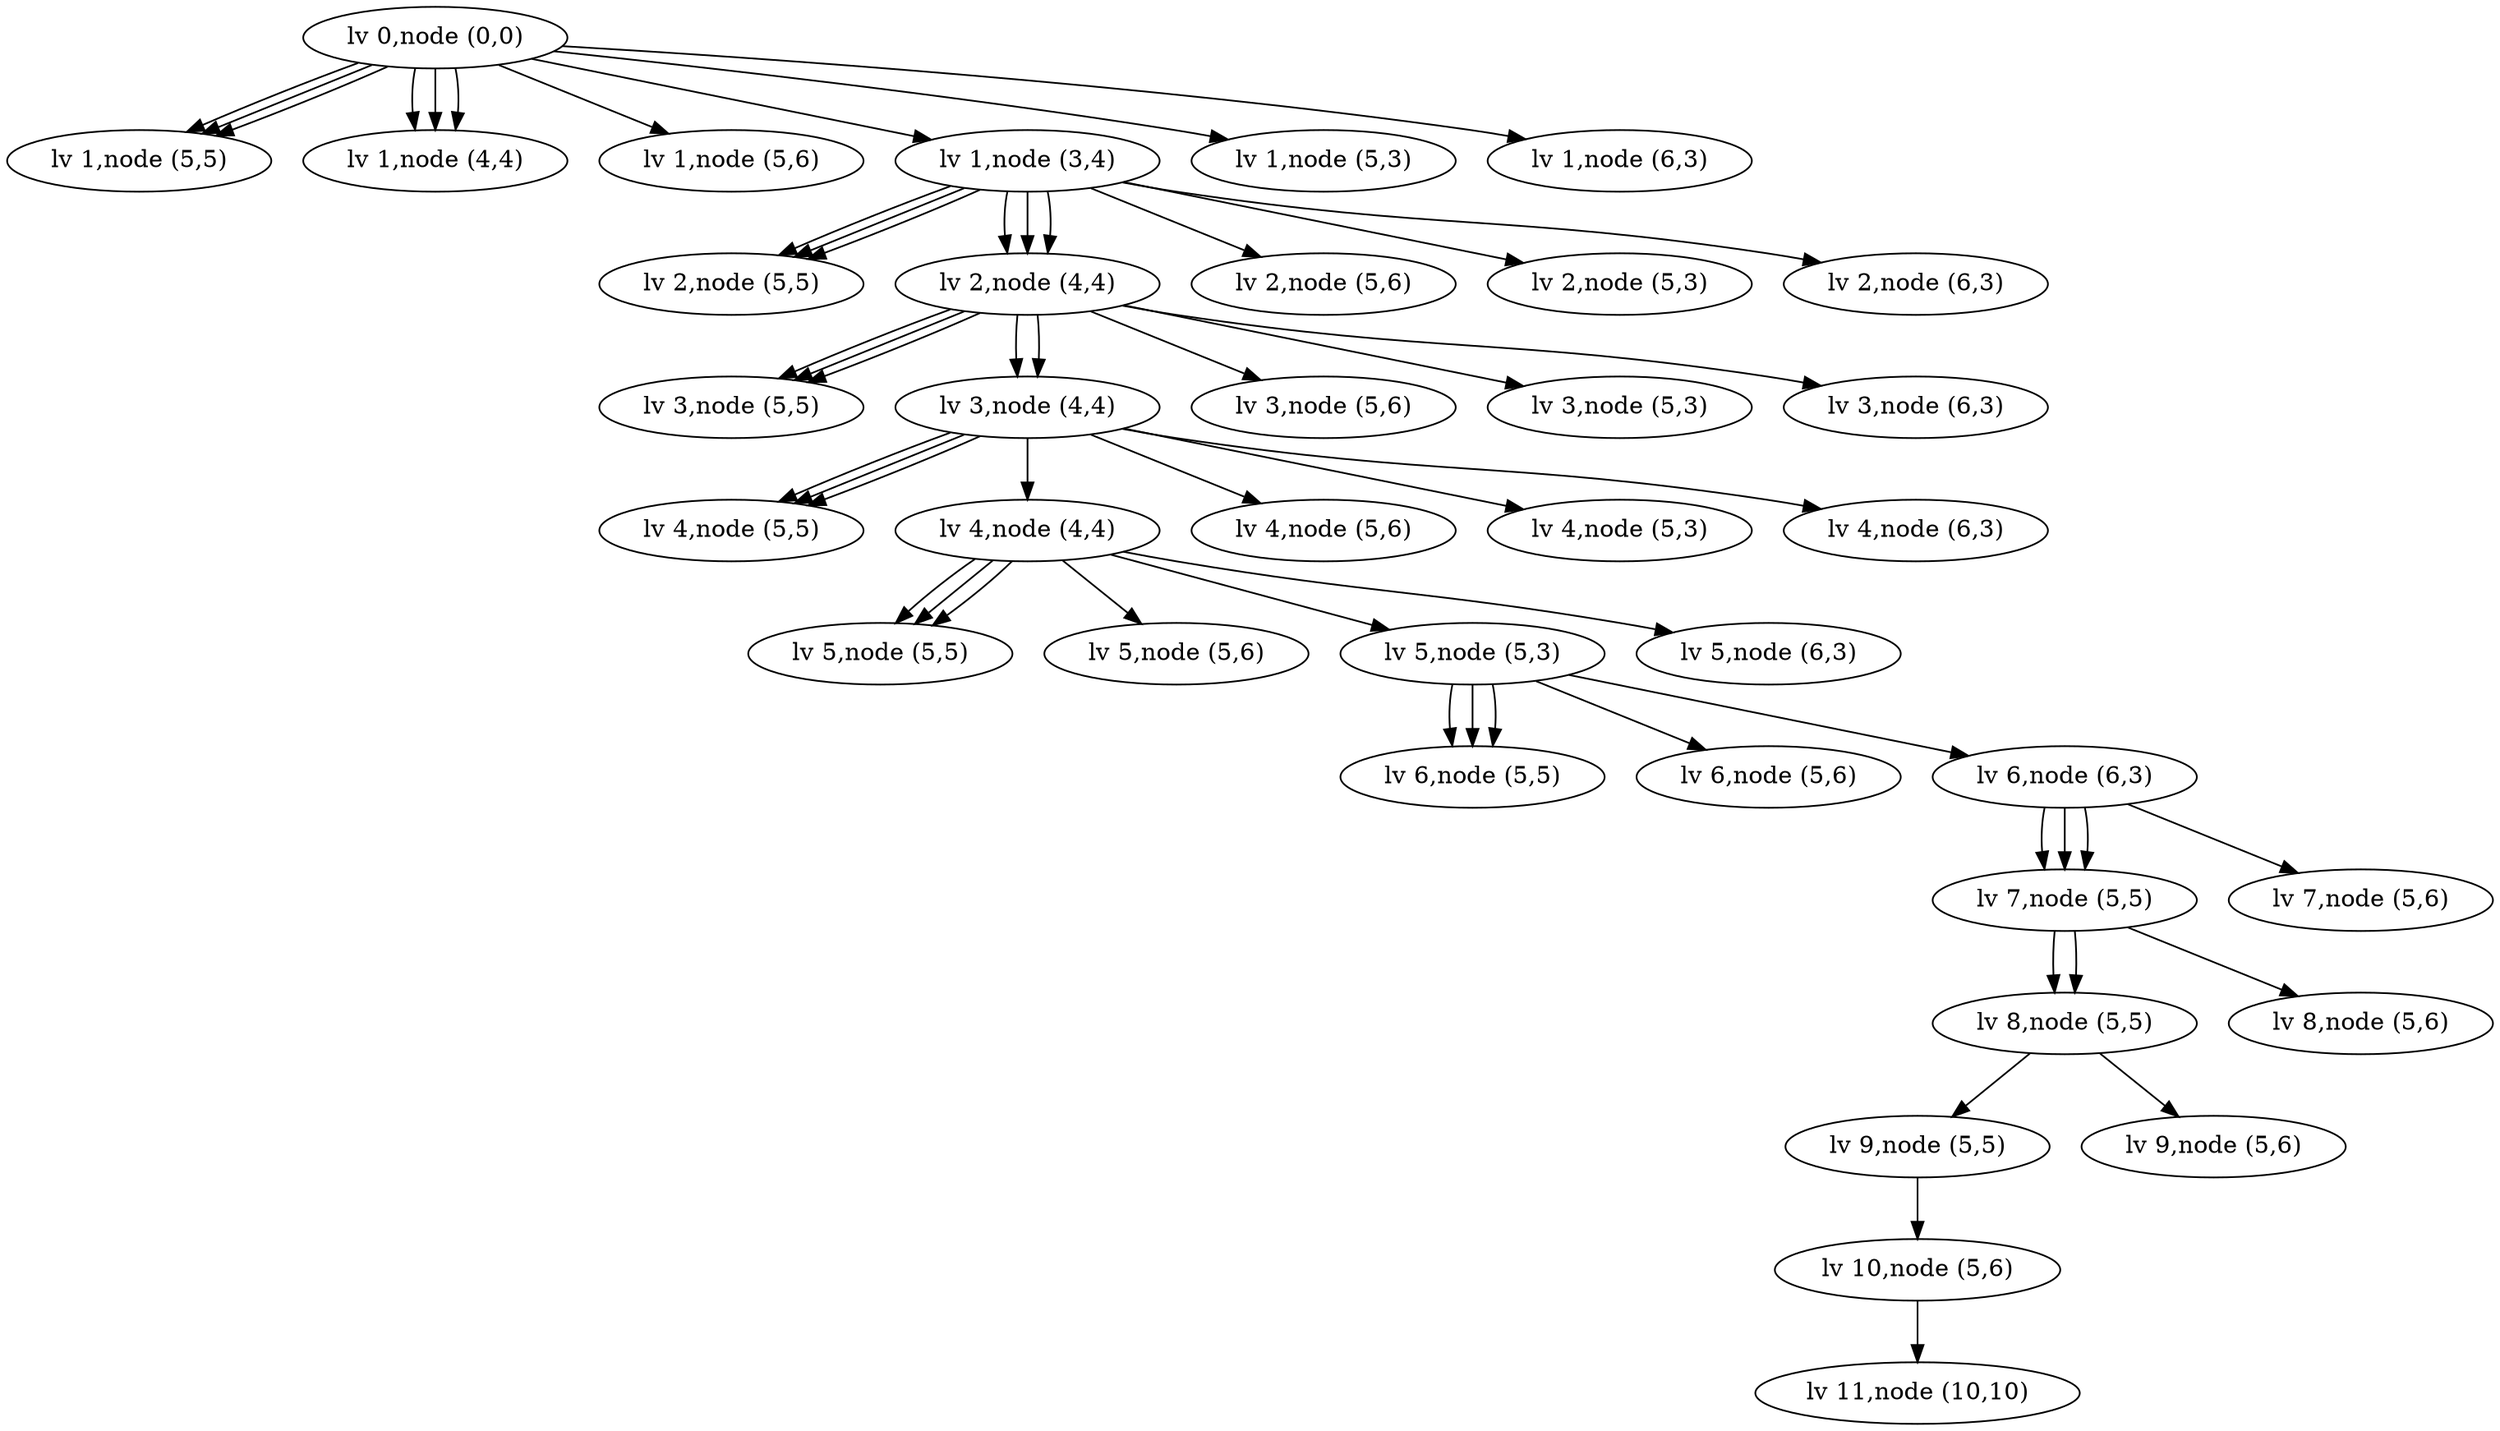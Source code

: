 digraph {
	"lv 0,node (0,0)" -> "lv 1,node (5,5)"
	"lv 0,node (0,0)" -> "lv 1,node (4,4)"
	"lv 0,node (0,0)" -> "lv 1,node (4,4)"
	"lv 0,node (0,0)" -> "lv 1,node (5,6)"
	"lv 0,node (0,0)" -> "lv 1,node (5,5)"
	"lv 0,node (0,0)" -> "lv 1,node (4,4)"
	"lv 0,node (0,0)" -> "lv 1,node (5,5)"
	"lv 0,node (0,0)" -> "lv 1,node (3,4)"
	"lv 0,node (0,0)" -> "lv 1,node (5,3)"
	"lv 0,node (0,0)" -> "lv 1,node (6,3)"
	"lv 1,node (3,4)" -> "lv 2,node (5,5)"
	"lv 1,node (3,4)" -> "lv 2,node (4,4)"
	"lv 1,node (3,4)" -> "lv 2,node (4,4)"
	"lv 1,node (3,4)" -> "lv 2,node (5,6)"
	"lv 1,node (3,4)" -> "lv 2,node (5,5)"
	"lv 1,node (3,4)" -> "lv 2,node (4,4)"
	"lv 1,node (3,4)" -> "lv 2,node (5,5)"
	"lv 1,node (3,4)" -> "lv 2,node (5,3)"
	"lv 1,node (3,4)" -> "lv 2,node (6,3)"
	"lv 2,node (4,4)" -> "lv 3,node (5,5)"
	"lv 2,node (4,4)" -> "lv 3,node (4,4)"
	"lv 2,node (4,4)" -> "lv 3,node (4,4)"
	"lv 2,node (4,4)" -> "lv 3,node (5,6)"
	"lv 2,node (4,4)" -> "lv 3,node (5,5)"
	"lv 2,node (4,4)" -> "lv 3,node (5,5)"
	"lv 2,node (4,4)" -> "lv 3,node (5,3)"
	"lv 2,node (4,4)" -> "lv 3,node (6,3)"
	"lv 3,node (4,4)" -> "lv 4,node (5,5)"
	"lv 3,node (4,4)" -> "lv 4,node (4,4)"
	"lv 3,node (4,4)" -> "lv 4,node (5,6)"
	"lv 3,node (4,4)" -> "lv 4,node (5,5)"
	"lv 3,node (4,4)" -> "lv 4,node (5,5)"
	"lv 3,node (4,4)" -> "lv 4,node (5,3)"
	"lv 3,node (4,4)" -> "lv 4,node (6,3)"
	"lv 4,node (4,4)" -> "lv 5,node (5,5)"
	"lv 4,node (4,4)" -> "lv 5,node (5,6)"
	"lv 4,node (4,4)" -> "lv 5,node (5,5)"
	"lv 4,node (4,4)" -> "lv 5,node (5,5)"
	"lv 4,node (4,4)" -> "lv 5,node (5,3)"
	"lv 4,node (4,4)" -> "lv 5,node (6,3)"
	"lv 5,node (5,3)" -> "lv 6,node (5,5)"
	"lv 5,node (5,3)" -> "lv 6,node (5,6)"
	"lv 5,node (5,3)" -> "lv 6,node (5,5)"
	"lv 5,node (5,3)" -> "lv 6,node (5,5)"
	"lv 5,node (5,3)" -> "lv 6,node (6,3)"
	"lv 6,node (6,3)" -> "lv 7,node (5,5)"
	"lv 6,node (6,3)" -> "lv 7,node (5,6)"
	"lv 6,node (6,3)" -> "lv 7,node (5,5)"
	"lv 6,node (6,3)" -> "lv 7,node (5,5)"
	"lv 7,node (5,5)" -> "lv 8,node (5,5)"
	"lv 7,node (5,5)" -> "lv 8,node (5,6)"
	"lv 7,node (5,5)" -> "lv 8,node (5,5)"
	"lv 8,node (5,5)" -> "lv 9,node (5,5)"
	"lv 8,node (5,5)" -> "lv 9,node (5,6)"
	"lv 9,node (5,5)" -> "lv 10,node (5,6)"
	"lv 10,node (5,6)" -> "lv 11,node (10,10)"
}
